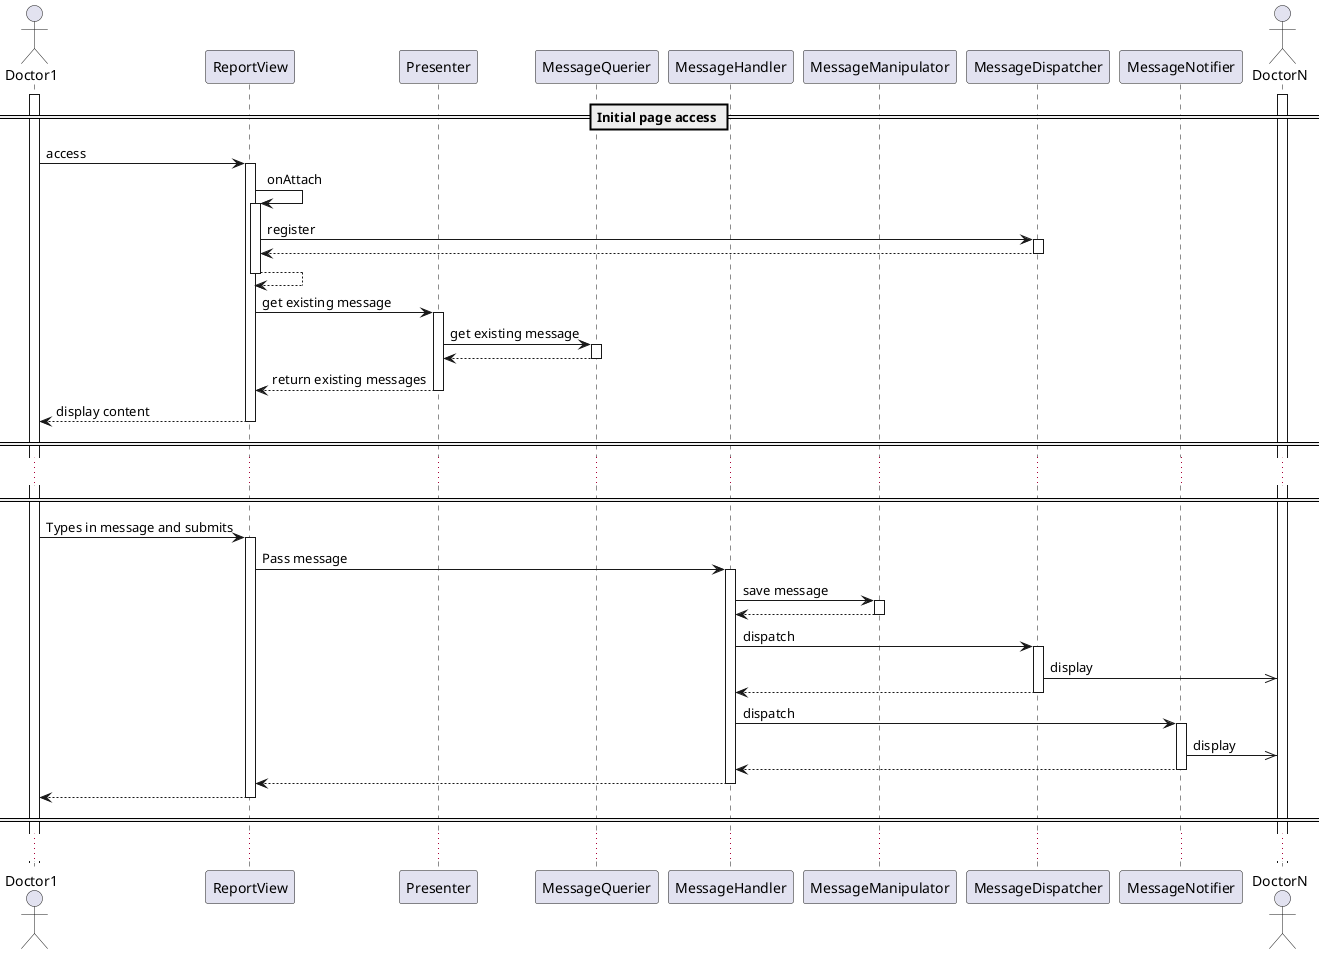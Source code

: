 @startuml
actor Doctor1
participant ReportView
participant Presenter
participant MessageQuerier
participant MessageHandler
participant MessageManipulator
participant MessageDispatcher
participant MessageNotifier
actor DoctorN

'asynchron: a ->> b


activate Doctor1
activate DoctorN
== Initial page access ==
Doctor1 -> ReportView: access
activate ReportView
' ********* Register ********
ReportView -> ReportView: onAttach
activate ReportView
ReportView -> MessageDispatcher: register
activate MessageDispatcher

MessageDispatcher --> ReportView
deactivate MessageDispatcher
ReportView --> ReportView
deactivate ReportView
' ***************************

ReportView -> Presenter: get existing message
activate Presenter
Presenter -> MessageQuerier: get existing message
activate MessageQuerier
MessageQuerier --> Presenter
deactivate MessageQuerier
Presenter --> ReportView: return existing messages
deactivate Presenter
ReportView --> Doctor1: display content
deactivate ReportView

== ==
...

==  ==
Doctor1 -> ReportView: Types in message and submits
activate ReportView
ReportView -> MessageHandler: Pass message
activate MessageHandler
MessageHandler -> MessageManipulator: save message
activate MessageManipulator
MessageManipulator --> MessageHandler
deactivate MessageManipulator


MessageHandler -> MessageDispatcher: dispatch
activate MessageDispatcher
' TODO
MessageDispatcher ->> DoctorN: display
MessageDispatcher --> MessageHandler
deactivate MessageDispatcher

MessageHandler -> MessageNotifier: dispatch
activate MessageNotifier
MessageNotifier ->> DoctorN: display
MessageNotifier --> MessageHandler
deactivate MessageNotifier

MessageHandler --> ReportView
deactivate MessageHandler


ReportView --> Doctor1
deactivate ReportView
== ==

...




@enduml